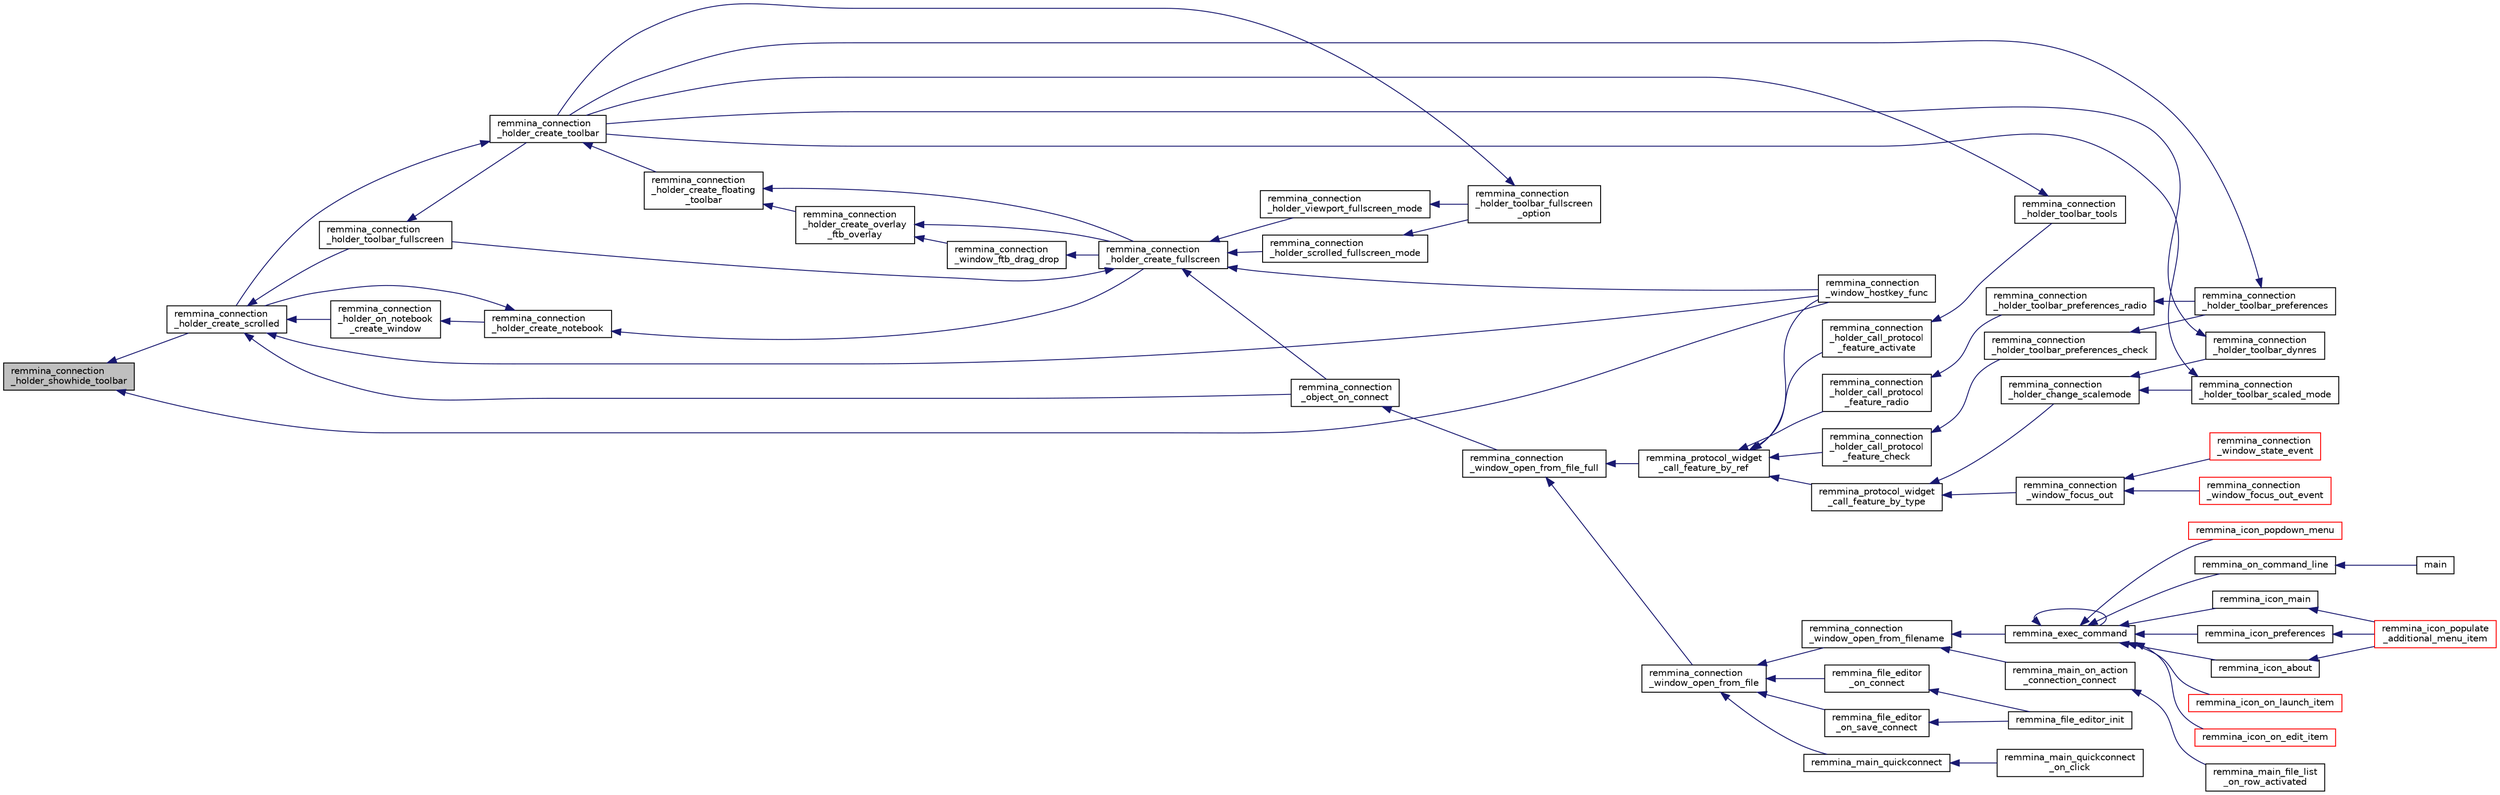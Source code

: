 digraph "remmina_connection_holder_showhide_toolbar"
{
  edge [fontname="Helvetica",fontsize="10",labelfontname="Helvetica",labelfontsize="10"];
  node [fontname="Helvetica",fontsize="10",shape=record];
  rankdir="LR";
  Node6067 [label="remmina_connection\l_holder_showhide_toolbar",height=0.2,width=0.4,color="black", fillcolor="grey75", style="filled", fontcolor="black"];
  Node6067 -> Node6068 [dir="back",color="midnightblue",fontsize="10",style="solid",fontname="Helvetica"];
  Node6068 [label="remmina_connection\l_holder_create_scrolled",height=0.2,width=0.4,color="black", fillcolor="white", style="filled",URL="$remmina__connection__window_8c.html#a57b3656c37df65d276ddd50a16906dc7"];
  Node6068 -> Node6069 [dir="back",color="midnightblue",fontsize="10",style="solid",fontname="Helvetica"];
  Node6069 [label="remmina_connection\l_holder_toolbar_fullscreen",height=0.2,width=0.4,color="black", fillcolor="white", style="filled",URL="$remmina__connection__window_8c.html#a02ac20f50f1b7b816bd7208127efdbee"];
  Node6069 -> Node6070 [dir="back",color="midnightblue",fontsize="10",style="solid",fontname="Helvetica"];
  Node6070 [label="remmina_connection\l_holder_create_toolbar",height=0.2,width=0.4,color="black", fillcolor="white", style="filled",URL="$remmina__connection__window_8c.html#af8138da72278e9e9000276e08a6fd984"];
  Node6070 -> Node6071 [dir="back",color="midnightblue",fontsize="10",style="solid",fontname="Helvetica"];
  Node6071 [label="remmina_connection\l_holder_create_floating\l_toolbar",height=0.2,width=0.4,color="black", fillcolor="white", style="filled",URL="$remmina__connection__window_8c.html#a967dca6c1876afc3e6bcb763f9709d43"];
  Node6071 -> Node6072 [dir="back",color="midnightblue",fontsize="10",style="solid",fontname="Helvetica"];
  Node6072 [label="remmina_connection\l_holder_create_overlay\l_ftb_overlay",height=0.2,width=0.4,color="black", fillcolor="white", style="filled",URL="$remmina__connection__window_8c.html#ab2edcb806312b3367c70fbb13c383ae0"];
  Node6072 -> Node6073 [dir="back",color="midnightblue",fontsize="10",style="solid",fontname="Helvetica"];
  Node6073 [label="remmina_connection\l_window_ftb_drag_drop",height=0.2,width=0.4,color="black", fillcolor="white", style="filled",URL="$remmina__connection__window_8c.html#a15c9b2bd929f8f2bb64d0bb6fa60f067"];
  Node6073 -> Node6074 [dir="back",color="midnightblue",fontsize="10",style="solid",fontname="Helvetica"];
  Node6074 [label="remmina_connection\l_holder_create_fullscreen",height=0.2,width=0.4,color="black", fillcolor="white", style="filled",URL="$remmina__connection__window_8c.html#ae67ca4d276339723c1ff87fc224eaccf"];
  Node6074 -> Node6069 [dir="back",color="midnightblue",fontsize="10",style="solid",fontname="Helvetica"];
  Node6074 -> Node6075 [dir="back",color="midnightblue",fontsize="10",style="solid",fontname="Helvetica"];
  Node6075 [label="remmina_connection\l_holder_viewport_fullscreen_mode",height=0.2,width=0.4,color="black", fillcolor="white", style="filled",URL="$remmina__connection__window_8c.html#a0e99d0ff8c39f2c6de508eee9ef498c5"];
  Node6075 -> Node6076 [dir="back",color="midnightblue",fontsize="10",style="solid",fontname="Helvetica"];
  Node6076 [label="remmina_connection\l_holder_toolbar_fullscreen\l_option",height=0.2,width=0.4,color="black", fillcolor="white", style="filled",URL="$remmina__connection__window_8c.html#a1415cdcbed0e6fe9a7978586bf132207"];
  Node6076 -> Node6070 [dir="back",color="midnightblue",fontsize="10",style="solid",fontname="Helvetica"];
  Node6074 -> Node6077 [dir="back",color="midnightblue",fontsize="10",style="solid",fontname="Helvetica"];
  Node6077 [label="remmina_connection\l_holder_scrolled_fullscreen_mode",height=0.2,width=0.4,color="black", fillcolor="white", style="filled",URL="$remmina__connection__window_8c.html#aa25cae5c0e15e13b817b925e42a044a9"];
  Node6077 -> Node6076 [dir="back",color="midnightblue",fontsize="10",style="solid",fontname="Helvetica"];
  Node6074 -> Node6078 [dir="back",color="midnightblue",fontsize="10",style="solid",fontname="Helvetica"];
  Node6078 [label="remmina_connection\l_window_hostkey_func",height=0.2,width=0.4,color="black", fillcolor="white", style="filled",URL="$remmina__connection__window_8c.html#abef663d930076deb3105f86dabe2a9c3"];
  Node6074 -> Node6079 [dir="back",color="midnightblue",fontsize="10",style="solid",fontname="Helvetica"];
  Node6079 [label="remmina_connection\l_object_on_connect",height=0.2,width=0.4,color="black", fillcolor="white", style="filled",URL="$remmina__connection__window_8c.html#a0ad685a873ecef95ec13caba17e0c22e"];
  Node6079 -> Node6080 [dir="back",color="midnightblue",fontsize="10",style="solid",fontname="Helvetica"];
  Node6080 [label="remmina_connection\l_window_open_from_file_full",height=0.2,width=0.4,color="black", fillcolor="white", style="filled",URL="$remmina__connection__window_8h.html#adbf2b670ca3bae96a99cb0b36021a961"];
  Node6080 -> Node6081 [dir="back",color="midnightblue",fontsize="10",style="solid",fontname="Helvetica"];
  Node6081 [label="remmina_connection\l_window_open_from_file",height=0.2,width=0.4,color="black", fillcolor="white", style="filled",URL="$remmina__connection__window_8h.html#a1c7f722a89609523cc4de079cc82f23c"];
  Node6081 -> Node6082 [dir="back",color="midnightblue",fontsize="10",style="solid",fontname="Helvetica"];
  Node6082 [label="remmina_connection\l_window_open_from_filename",height=0.2,width=0.4,color="black", fillcolor="white", style="filled",URL="$remmina__connection__window_8h.html#ab0ed27ef360efc7d92906cbabf9da5db"];
  Node6082 -> Node6083 [dir="back",color="midnightblue",fontsize="10",style="solid",fontname="Helvetica"];
  Node6083 [label="remmina_exec_command",height=0.2,width=0.4,color="black", fillcolor="white", style="filled",URL="$remmina__exec_8h.html#a424cabdcff647797061e7482049d62a7"];
  Node6083 -> Node6084 [dir="back",color="midnightblue",fontsize="10",style="solid",fontname="Helvetica"];
  Node6084 [label="remmina_on_command_line",height=0.2,width=0.4,color="black", fillcolor="white", style="filled",URL="$remmina_8c.html#aeb286fc5bd52ab5382ab8cb495dc2914"];
  Node6084 -> Node6085 [dir="back",color="midnightblue",fontsize="10",style="solid",fontname="Helvetica"];
  Node6085 [label="main",height=0.2,width=0.4,color="black", fillcolor="white", style="filled",URL="$remmina_8c.html#a0ddf1224851353fc92bfbff6f499fa97"];
  Node6083 -> Node6083 [dir="back",color="midnightblue",fontsize="10",style="solid",fontname="Helvetica"];
  Node6083 -> Node6086 [dir="back",color="midnightblue",fontsize="10",style="solid",fontname="Helvetica"];
  Node6086 [label="remmina_icon_main",height=0.2,width=0.4,color="black", fillcolor="white", style="filled",URL="$remmina__icon_8c.html#a920476110ab6410c8fc8cf734109e497"];
  Node6086 -> Node6087 [dir="back",color="midnightblue",fontsize="10",style="solid",fontname="Helvetica"];
  Node6087 [label="remmina_icon_populate\l_additional_menu_item",height=0.2,width=0.4,color="red", fillcolor="white", style="filled",URL="$remmina__icon_8c.html#a8aaf73ed94cf20dcce1c7be26262cb56"];
  Node6083 -> Node6097 [dir="back",color="midnightblue",fontsize="10",style="solid",fontname="Helvetica"];
  Node6097 [label="remmina_icon_preferences",height=0.2,width=0.4,color="black", fillcolor="white", style="filled",URL="$remmina__icon_8c.html#ad3b0e3d12e4854eae05b1afea19da404"];
  Node6097 -> Node6087 [dir="back",color="midnightblue",fontsize="10",style="solid",fontname="Helvetica"];
  Node6083 -> Node6098 [dir="back",color="midnightblue",fontsize="10",style="solid",fontname="Helvetica"];
  Node6098 [label="remmina_icon_about",height=0.2,width=0.4,color="black", fillcolor="white", style="filled",URL="$remmina__icon_8c.html#a5cdf1958ef01e49889bcee2e90e2cf71"];
  Node6098 -> Node6087 [dir="back",color="midnightblue",fontsize="10",style="solid",fontname="Helvetica"];
  Node6083 -> Node6099 [dir="back",color="midnightblue",fontsize="10",style="solid",fontname="Helvetica"];
  Node6099 [label="remmina_icon_on_launch_item",height=0.2,width=0.4,color="red", fillcolor="white", style="filled",URL="$remmina__icon_8c.html#ad1699688680e12abcfd5c74dd2f76d83"];
  Node6083 -> Node6102 [dir="back",color="midnightblue",fontsize="10",style="solid",fontname="Helvetica"];
  Node6102 [label="remmina_icon_on_edit_item",height=0.2,width=0.4,color="red", fillcolor="white", style="filled",URL="$remmina__icon_8c.html#af8708120906a8dc41a7998ebf9ecd129"];
  Node6083 -> Node6103 [dir="back",color="midnightblue",fontsize="10",style="solid",fontname="Helvetica"];
  Node6103 [label="remmina_icon_popdown_menu",height=0.2,width=0.4,color="red", fillcolor="white", style="filled",URL="$remmina__icon_8c.html#a444be76e3c3a065279c5f9abc7fae833"];
  Node6082 -> Node6104 [dir="back",color="midnightblue",fontsize="10",style="solid",fontname="Helvetica"];
  Node6104 [label="remmina_main_on_action\l_connection_connect",height=0.2,width=0.4,color="black", fillcolor="white", style="filled",URL="$remmina__main_8c.html#ae023d1cb099a4f7bee79f13760566cbf"];
  Node6104 -> Node6105 [dir="back",color="midnightblue",fontsize="10",style="solid",fontname="Helvetica"];
  Node6105 [label="remmina_main_file_list\l_on_row_activated",height=0.2,width=0.4,color="black", fillcolor="white", style="filled",URL="$remmina__main_8c.html#aba1a89a2400c5cc8373c6bd34602ac10"];
  Node6081 -> Node6106 [dir="back",color="midnightblue",fontsize="10",style="solid",fontname="Helvetica"];
  Node6106 [label="remmina_file_editor\l_on_connect",height=0.2,width=0.4,color="black", fillcolor="white", style="filled",URL="$remmina__file__editor_8c.html#a73b8581fd1fd77532b748d91a2951f25"];
  Node6106 -> Node6090 [dir="back",color="midnightblue",fontsize="10",style="solid",fontname="Helvetica"];
  Node6090 [label="remmina_file_editor_init",height=0.2,width=0.4,color="black", fillcolor="white", style="filled",URL="$remmina__file__editor_8c.html#a9afd8d41c66f547320930eb331f3124d"];
  Node6081 -> Node6091 [dir="back",color="midnightblue",fontsize="10",style="solid",fontname="Helvetica"];
  Node6091 [label="remmina_file_editor\l_on_save_connect",height=0.2,width=0.4,color="black", fillcolor="white", style="filled",URL="$remmina__file__editor_8c.html#a57224f3f69f04f398de563b71be6b18e"];
  Node6091 -> Node6090 [dir="back",color="midnightblue",fontsize="10",style="solid",fontname="Helvetica"];
  Node6081 -> Node6107 [dir="back",color="midnightblue",fontsize="10",style="solid",fontname="Helvetica"];
  Node6107 [label="remmina_main_quickconnect",height=0.2,width=0.4,color="black", fillcolor="white", style="filled",URL="$remmina__main_8c.html#a802458852abacebfb16f1f4295806a01"];
  Node6107 -> Node6108 [dir="back",color="midnightblue",fontsize="10",style="solid",fontname="Helvetica"];
  Node6108 [label="remmina_main_quickconnect\l_on_click",height=0.2,width=0.4,color="black", fillcolor="white", style="filled",URL="$remmina__main_8c.html#a210e9e04c7c97cc86412044de31f659d"];
  Node6080 -> Node6109 [dir="back",color="midnightblue",fontsize="10",style="solid",fontname="Helvetica"];
  Node6109 [label="remmina_protocol_widget\l_call_feature_by_ref",height=0.2,width=0.4,color="black", fillcolor="white", style="filled",URL="$remmina__protocol__widget_8h.html#a605b69a9aa4393024369cc5070488692"];
  Node6109 -> Node6110 [dir="back",color="midnightblue",fontsize="10",style="solid",fontname="Helvetica"];
  Node6110 [label="remmina_connection\l_holder_call_protocol\l_feature_radio",height=0.2,width=0.4,color="black", fillcolor="white", style="filled",URL="$remmina__connection__window_8c.html#a86280cb973101817f7410af393bc2f98"];
  Node6110 -> Node6111 [dir="back",color="midnightblue",fontsize="10",style="solid",fontname="Helvetica"];
  Node6111 [label="remmina_connection\l_holder_toolbar_preferences_radio",height=0.2,width=0.4,color="black", fillcolor="white", style="filled",URL="$remmina__connection__window_8c.html#a1ddab4aacc284c606ab237eae9c0b5a9"];
  Node6111 -> Node6112 [dir="back",color="midnightblue",fontsize="10",style="solid",fontname="Helvetica"];
  Node6112 [label="remmina_connection\l_holder_toolbar_preferences",height=0.2,width=0.4,color="black", fillcolor="white", style="filled",URL="$remmina__connection__window_8c.html#a78ec7d6e66d6e6569c1a9a0230c74bc8"];
  Node6112 -> Node6070 [dir="back",color="midnightblue",fontsize="10",style="solid",fontname="Helvetica"];
  Node6109 -> Node6113 [dir="back",color="midnightblue",fontsize="10",style="solid",fontname="Helvetica"];
  Node6113 [label="remmina_connection\l_holder_call_protocol\l_feature_check",height=0.2,width=0.4,color="black", fillcolor="white", style="filled",URL="$remmina__connection__window_8c.html#a8d924ded7fe147df8b5f113e2fb1d6e7"];
  Node6113 -> Node6114 [dir="back",color="midnightblue",fontsize="10",style="solid",fontname="Helvetica"];
  Node6114 [label="remmina_connection\l_holder_toolbar_preferences_check",height=0.2,width=0.4,color="black", fillcolor="white", style="filled",URL="$remmina__connection__window_8c.html#ada0dce340f5f1484c496a2357e8a2c69"];
  Node6114 -> Node6112 [dir="back",color="midnightblue",fontsize="10",style="solid",fontname="Helvetica"];
  Node6109 -> Node6115 [dir="back",color="midnightblue",fontsize="10",style="solid",fontname="Helvetica"];
  Node6115 [label="remmina_connection\l_holder_call_protocol\l_feature_activate",height=0.2,width=0.4,color="black", fillcolor="white", style="filled",URL="$remmina__connection__window_8c.html#a4507b43c6fd10bc68d9512c6b253a552"];
  Node6115 -> Node6116 [dir="back",color="midnightblue",fontsize="10",style="solid",fontname="Helvetica"];
  Node6116 [label="remmina_connection\l_holder_toolbar_tools",height=0.2,width=0.4,color="black", fillcolor="white", style="filled",URL="$remmina__connection__window_8c.html#a51cc0b2274049920f67c71047bd76213"];
  Node6116 -> Node6070 [dir="back",color="midnightblue",fontsize="10",style="solid",fontname="Helvetica"];
  Node6109 -> Node6078 [dir="back",color="midnightblue",fontsize="10",style="solid",fontname="Helvetica"];
  Node6109 -> Node6117 [dir="back",color="midnightblue",fontsize="10",style="solid",fontname="Helvetica"];
  Node6117 [label="remmina_protocol_widget\l_call_feature_by_type",height=0.2,width=0.4,color="black", fillcolor="white", style="filled",URL="$remmina__protocol__widget_8h.html#a6a630e96e5b914d60d678ae8eaad4cd9"];
  Node6117 -> Node6118 [dir="back",color="midnightblue",fontsize="10",style="solid",fontname="Helvetica"];
  Node6118 [label="remmina_connection\l_holder_change_scalemode",height=0.2,width=0.4,color="black", fillcolor="white", style="filled",URL="$remmina__connection__window_8c.html#a5565ebedf82eb9f2d54b7f447b4c930e"];
  Node6118 -> Node6119 [dir="back",color="midnightblue",fontsize="10",style="solid",fontname="Helvetica"];
  Node6119 [label="remmina_connection\l_holder_toolbar_dynres",height=0.2,width=0.4,color="black", fillcolor="white", style="filled",URL="$remmina__connection__window_8c.html#a576e3800c7371f63b27e3832848ac4e5"];
  Node6119 -> Node6070 [dir="back",color="midnightblue",fontsize="10",style="solid",fontname="Helvetica"];
  Node6118 -> Node6120 [dir="back",color="midnightblue",fontsize="10",style="solid",fontname="Helvetica"];
  Node6120 [label="remmina_connection\l_holder_toolbar_scaled_mode",height=0.2,width=0.4,color="black", fillcolor="white", style="filled",URL="$remmina__connection__window_8c.html#ad6136dd7c0867a5a5f1c0b0645632ee4"];
  Node6120 -> Node6070 [dir="back",color="midnightblue",fontsize="10",style="solid",fontname="Helvetica"];
  Node6117 -> Node6121 [dir="back",color="midnightblue",fontsize="10",style="solid",fontname="Helvetica"];
  Node6121 [label="remmina_connection\l_window_focus_out",height=0.2,width=0.4,color="black", fillcolor="white", style="filled",URL="$remmina__connection__window_8c.html#a8c242e0a7ee57ed79099c330d696b43f"];
  Node6121 -> Node6122 [dir="back",color="midnightblue",fontsize="10",style="solid",fontname="Helvetica"];
  Node6122 [label="remmina_connection\l_window_focus_out_event",height=0.2,width=0.4,color="red", fillcolor="white", style="filled",URL="$remmina__connection__window_8c.html#a539828a1dd435bee083d82136691176c"];
  Node6121 -> Node6124 [dir="back",color="midnightblue",fontsize="10",style="solid",fontname="Helvetica"];
  Node6124 [label="remmina_connection\l_window_state_event",height=0.2,width=0.4,color="red", fillcolor="white", style="filled",URL="$remmina__connection__window_8c.html#a174d5b1e983a96c98aae2e8078f462bd"];
  Node6072 -> Node6074 [dir="back",color="midnightblue",fontsize="10",style="solid",fontname="Helvetica"];
  Node6071 -> Node6074 [dir="back",color="midnightblue",fontsize="10",style="solid",fontname="Helvetica"];
  Node6070 -> Node6068 [dir="back",color="midnightblue",fontsize="10",style="solid",fontname="Helvetica"];
  Node6068 -> Node6125 [dir="back",color="midnightblue",fontsize="10",style="solid",fontname="Helvetica"];
  Node6125 [label="remmina_connection\l_holder_on_notebook\l_create_window",height=0.2,width=0.4,color="black", fillcolor="white", style="filled",URL="$remmina__connection__window_8c.html#a2f5fc595c1aad851962aa58e2009bcce"];
  Node6125 -> Node6126 [dir="back",color="midnightblue",fontsize="10",style="solid",fontname="Helvetica"];
  Node6126 [label="remmina_connection\l_holder_create_notebook",height=0.2,width=0.4,color="black", fillcolor="white", style="filled",URL="$remmina__connection__window_8c.html#ae616dc409c5775dc73d9a83c1f081705"];
  Node6126 -> Node6068 [dir="back",color="midnightblue",fontsize="10",style="solid",fontname="Helvetica"];
  Node6126 -> Node6074 [dir="back",color="midnightblue",fontsize="10",style="solid",fontname="Helvetica"];
  Node6068 -> Node6078 [dir="back",color="midnightblue",fontsize="10",style="solid",fontname="Helvetica"];
  Node6068 -> Node6079 [dir="back",color="midnightblue",fontsize="10",style="solid",fontname="Helvetica"];
  Node6067 -> Node6078 [dir="back",color="midnightblue",fontsize="10",style="solid",fontname="Helvetica"];
}
